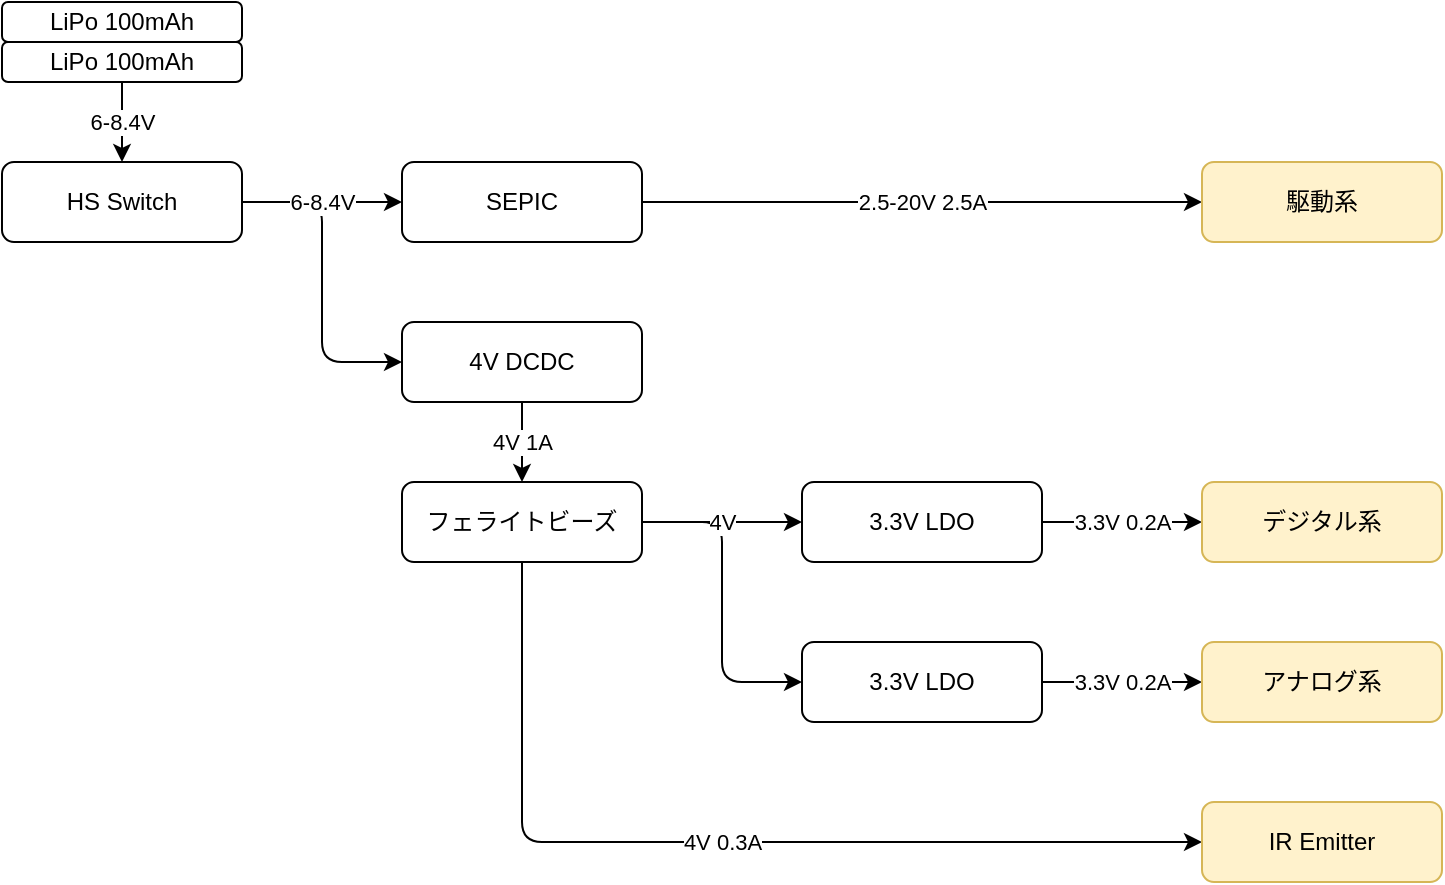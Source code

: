<mxfile>
    <diagram id="P-MN3QzPkG-ntMqrYWgW" name="ページ1">
        <mxGraphModel dx="926" dy="851" grid="1" gridSize="10" guides="1" tooltips="1" connect="1" arrows="1" fold="1" page="1" pageScale="1" pageWidth="827" pageHeight="1169" math="0" shadow="0">
            <root>
                <mxCell id="0"/>
                <mxCell id="1" parent="0"/>
                <mxCell id="10" style="edgeStyle=elbowEdgeStyle;html=1;" edge="1" parent="1" source="5" target="9">
                    <mxGeometry relative="1" as="geometry"/>
                </mxCell>
                <mxCell id="6" value="6-8.4V" style="html=1;elbow=vertical;" edge="1" parent="1" source="3" target="5">
                    <mxGeometry relative="1" as="geometry"/>
                </mxCell>
                <mxCell id="11" value="2.5-20V 2.5A" style="edgeStyle=none;html=1;elbow=vertical;" edge="1" parent="1" source="4" target="12">
                    <mxGeometry relative="1" as="geometry">
                        <mxPoint x="780" y="260" as="targetPoint"/>
                    </mxGeometry>
                </mxCell>
                <mxCell id="4" value="SEPIC" style="rounded=1;whiteSpace=wrap;html=1;" vertex="1" parent="1">
                    <mxGeometry x="600" y="240" width="120" height="40" as="geometry"/>
                </mxCell>
                <mxCell id="7" value="6-8.4V" style="edgeStyle=none;html=1;" edge="1" parent="1" source="5" target="4">
                    <mxGeometry relative="1" as="geometry"/>
                </mxCell>
                <mxCell id="5" value="HS Switch" style="rounded=1;whiteSpace=wrap;html=1;" vertex="1" parent="1">
                    <mxGeometry x="400" y="240" width="120" height="40" as="geometry"/>
                </mxCell>
                <mxCell id="8" value="" style="group" vertex="1" connectable="0" parent="1">
                    <mxGeometry x="400" y="160" width="120" height="40" as="geometry"/>
                </mxCell>
                <mxCell id="2" value="LiPo 100mAh" style="rounded=1;whiteSpace=wrap;html=1;" vertex="1" parent="8">
                    <mxGeometry width="120" height="20" as="geometry"/>
                </mxCell>
                <mxCell id="3" value="LiPo 100mAh" style="rounded=1;whiteSpace=wrap;html=1;" vertex="1" parent="8">
                    <mxGeometry y="20" width="120" height="20" as="geometry"/>
                </mxCell>
                <mxCell id="17" value="4V 1A" style="edgeStyle=elbowEdgeStyle;html=1;" edge="1" parent="1" source="9" target="16">
                    <mxGeometry relative="1" as="geometry"/>
                </mxCell>
                <mxCell id="9" value="4V DCDC" style="rounded=1;whiteSpace=wrap;html=1;" vertex="1" parent="1">
                    <mxGeometry x="600" y="320" width="120" height="40" as="geometry"/>
                </mxCell>
                <mxCell id="12" value="駆動系" style="rounded=1;whiteSpace=wrap;html=1;fillColor=#fff2cc;strokeColor=#d6b656;" vertex="1" parent="1">
                    <mxGeometry x="1000" y="240" width="120" height="40" as="geometry"/>
                </mxCell>
                <mxCell id="23" value="3.3V 0.2A" style="edgeStyle=elbowEdgeStyle;html=1;" edge="1" parent="1" source="13" target="20">
                    <mxGeometry relative="1" as="geometry"/>
                </mxCell>
                <mxCell id="13" value="3.3V LDO" style="rounded=1;whiteSpace=wrap;html=1;" vertex="1" parent="1">
                    <mxGeometry x="800" y="400" width="120" height="40" as="geometry"/>
                </mxCell>
                <mxCell id="22" value="3.3V 0.2A" style="edgeStyle=elbowEdgeStyle;html=1;" edge="1" parent="1" source="15" target="21">
                    <mxGeometry relative="1" as="geometry">
                        <mxPoint as="offset"/>
                    </mxGeometry>
                </mxCell>
                <mxCell id="15" value="3.3V LDO" style="rounded=1;whiteSpace=wrap;html=1;" vertex="1" parent="1">
                    <mxGeometry x="800" y="480" width="120" height="40" as="geometry"/>
                </mxCell>
                <mxCell id="18" style="edgeStyle=elbowEdgeStyle;html=1;" edge="1" parent="1" source="16" target="15">
                    <mxGeometry relative="1" as="geometry"/>
                </mxCell>
                <mxCell id="19" value="4V" style="edgeStyle=elbowEdgeStyle;html=1;" edge="1" parent="1" source="16" target="13">
                    <mxGeometry relative="1" as="geometry"/>
                </mxCell>
                <mxCell id="25" value="4V 0.3A" style="edgeStyle=elbowEdgeStyle;html=1;entryX=0;entryY=0.5;entryDx=0;entryDy=0;exitX=0.5;exitY=1;exitDx=0;exitDy=0;elbow=vertical;" edge="1" parent="1" source="16" target="24">
                    <mxGeometry relative="1" as="geometry">
                        <Array as="points">
                            <mxPoint x="830" y="580"/>
                        </Array>
                    </mxGeometry>
                </mxCell>
                <mxCell id="16" value="フェライトビーズ" style="rounded=1;whiteSpace=wrap;html=1;" vertex="1" parent="1">
                    <mxGeometry x="600" y="400" width="120" height="40" as="geometry"/>
                </mxCell>
                <mxCell id="20" value="デジタル系" style="rounded=1;whiteSpace=wrap;html=1;fillColor=#fff2cc;strokeColor=#d6b656;" vertex="1" parent="1">
                    <mxGeometry x="1000" y="400" width="120" height="40" as="geometry"/>
                </mxCell>
                <mxCell id="21" value="アナログ系" style="rounded=1;whiteSpace=wrap;html=1;fillColor=#fff2cc;strokeColor=#d6b656;" vertex="1" parent="1">
                    <mxGeometry x="1000" y="480" width="120" height="40" as="geometry"/>
                </mxCell>
                <mxCell id="24" value="IR Emitter" style="rounded=1;whiteSpace=wrap;html=1;fillColor=#fff2cc;strokeColor=#d6b656;" vertex="1" parent="1">
                    <mxGeometry x="1000" y="560" width="120" height="40" as="geometry"/>
                </mxCell>
            </root>
        </mxGraphModel>
    </diagram>
</mxfile>
